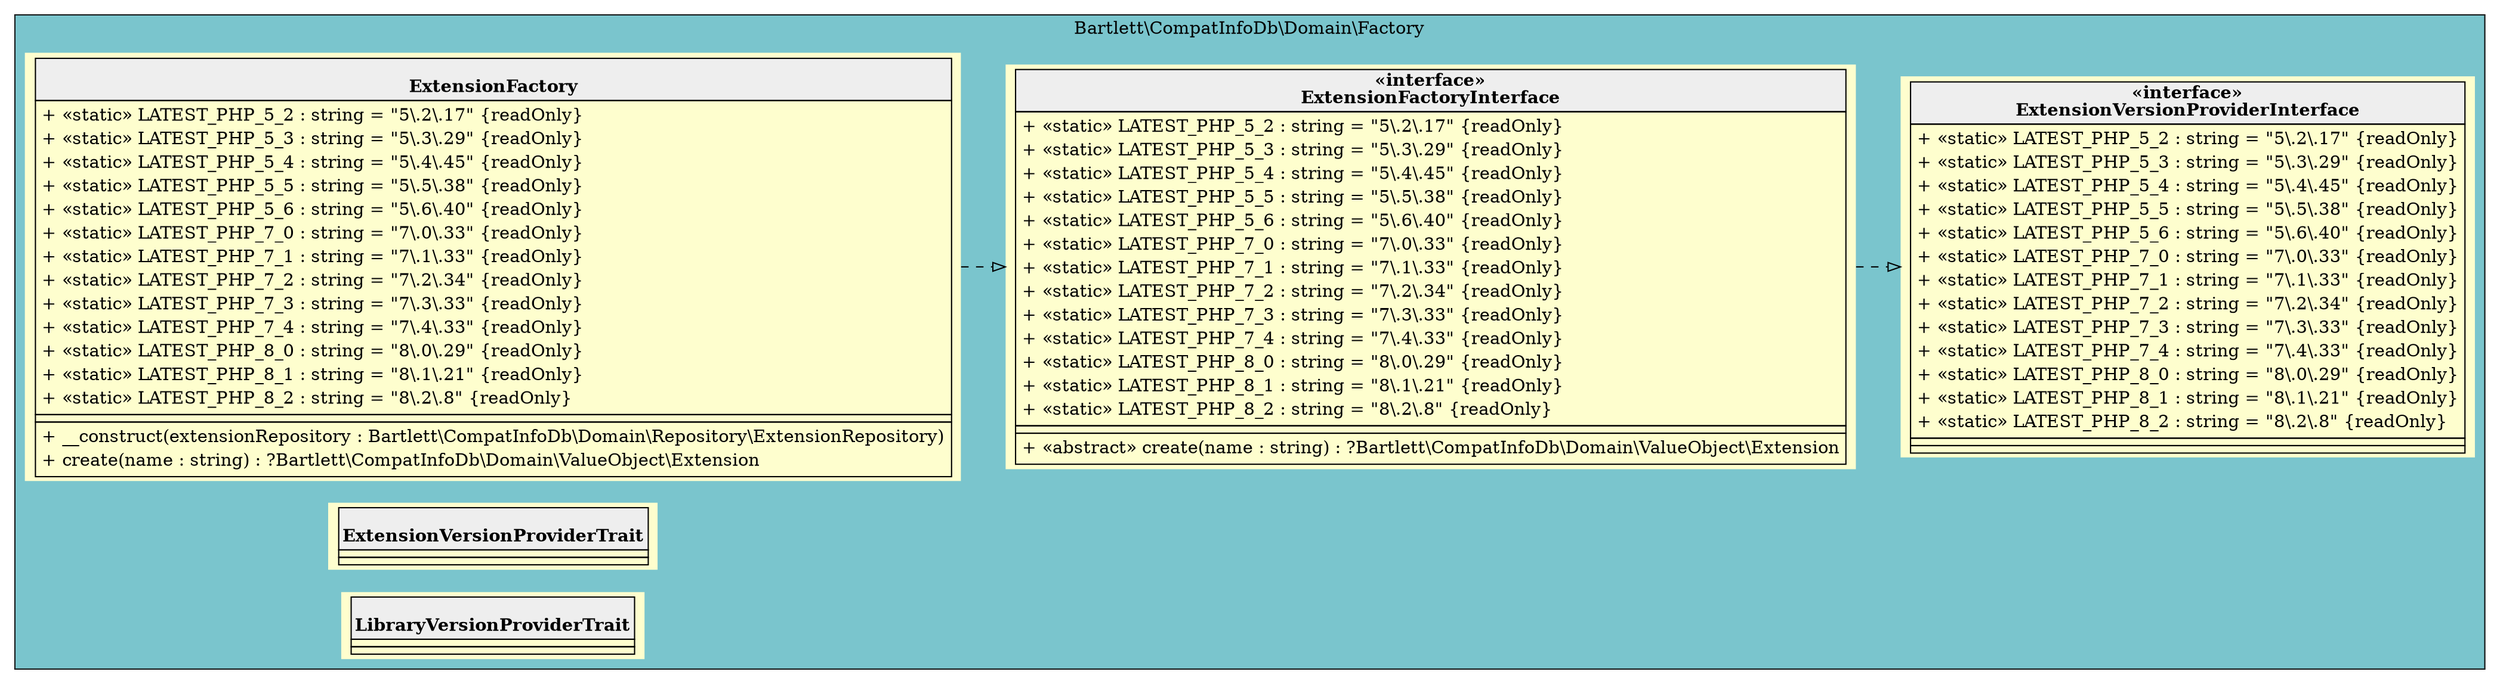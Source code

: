 digraph {
  graph [rankdir="LR" bgcolor="transparent"]
  node [fillcolor="#FEFECE" style="filled"]
  subgraph cluster_0 {
    graph [bgcolor="cadetblue3"]
    label = "Bartlett\\CompatInfoDb\\Domain\\Factory"
    "Bartlett\\CompatInfoDb\\Domain\\Factory\\ExtensionFactory" [shape="none" label=<
<table cellspacing="0" border="0" cellborder="1">
    <tr><td bgcolor="#eeeeee"><b><br/>ExtensionFactory</b></td></tr>
    <tr><td><table border="0" cellspacing="0" cellpadding="2">
    <tr><td align="left">+ «static» LATEST_PHP_5_2 : string = "5\.2\.17" {readOnly}</td></tr>
    <tr><td align="left">+ «static» LATEST_PHP_5_3 : string = "5\.3\.29" {readOnly}</td></tr>
    <tr><td align="left">+ «static» LATEST_PHP_5_4 : string = "5\.4\.45" {readOnly}</td></tr>
    <tr><td align="left">+ «static» LATEST_PHP_5_5 : string = "5\.5\.38" {readOnly}</td></tr>
    <tr><td align="left">+ «static» LATEST_PHP_5_6 : string = "5\.6\.40" {readOnly}</td></tr>
    <tr><td align="left">+ «static» LATEST_PHP_7_0 : string = "7\.0\.33" {readOnly}</td></tr>
    <tr><td align="left">+ «static» LATEST_PHP_7_1 : string = "7\.1\.33" {readOnly}</td></tr>
    <tr><td align="left">+ «static» LATEST_PHP_7_2 : string = "7\.2\.34" {readOnly}</td></tr>
    <tr><td align="left">+ «static» LATEST_PHP_7_3 : string = "7\.3\.33" {readOnly}</td></tr>
    <tr><td align="left">+ «static» LATEST_PHP_7_4 : string = "7\.4\.33" {readOnly}</td></tr>
    <tr><td align="left">+ «static» LATEST_PHP_8_0 : string = "8\.0\.29" {readOnly}</td></tr>
    <tr><td align="left">+ «static» LATEST_PHP_8_1 : string = "8\.1\.21" {readOnly}</td></tr>
    <tr><td align="left">+ «static» LATEST_PHP_8_2 : string = "8\.2\.8" {readOnly}</td></tr>
</table></td></tr>
    <tr><td></td></tr>
    <tr><td><table border="0" cellspacing="0" cellpadding="2">
    <tr><td align="left">+ __construct(extensionRepository : Bartlett\\CompatInfoDb\\Domain\\Repository\\ExtensionRepository)</td></tr>
    <tr><td align="left">+ create(name : string) : ?Bartlett\\CompatInfoDb\\Domain\\ValueObject\\Extension</td></tr>
</table></td></tr>
</table>>]
    "Bartlett\\CompatInfoDb\\Domain\\Factory\\ExtensionFactoryInterface" [shape="none" label=<
<table cellspacing="0" border="0" cellborder="1">
    <tr><td bgcolor="#eeeeee"><b>«interface»<br/>ExtensionFactoryInterface</b></td></tr>
    <tr><td><table border="0" cellspacing="0" cellpadding="2">
    <tr><td align="left">+ «static» LATEST_PHP_5_2 : string = "5\.2\.17" {readOnly}</td></tr>
    <tr><td align="left">+ «static» LATEST_PHP_5_3 : string = "5\.3\.29" {readOnly}</td></tr>
    <tr><td align="left">+ «static» LATEST_PHP_5_4 : string = "5\.4\.45" {readOnly}</td></tr>
    <tr><td align="left">+ «static» LATEST_PHP_5_5 : string = "5\.5\.38" {readOnly}</td></tr>
    <tr><td align="left">+ «static» LATEST_PHP_5_6 : string = "5\.6\.40" {readOnly}</td></tr>
    <tr><td align="left">+ «static» LATEST_PHP_7_0 : string = "7\.0\.33" {readOnly}</td></tr>
    <tr><td align="left">+ «static» LATEST_PHP_7_1 : string = "7\.1\.33" {readOnly}</td></tr>
    <tr><td align="left">+ «static» LATEST_PHP_7_2 : string = "7\.2\.34" {readOnly}</td></tr>
    <tr><td align="left">+ «static» LATEST_PHP_7_3 : string = "7\.3\.33" {readOnly}</td></tr>
    <tr><td align="left">+ «static» LATEST_PHP_7_4 : string = "7\.4\.33" {readOnly}</td></tr>
    <tr><td align="left">+ «static» LATEST_PHP_8_0 : string = "8\.0\.29" {readOnly}</td></tr>
    <tr><td align="left">+ «static» LATEST_PHP_8_1 : string = "8\.1\.21" {readOnly}</td></tr>
    <tr><td align="left">+ «static» LATEST_PHP_8_2 : string = "8\.2\.8" {readOnly}</td></tr>
</table></td></tr>
    <tr><td></td></tr>
    <tr><td><table border="0" cellspacing="0" cellpadding="2">
    <tr><td align="left">+ «abstract» create(name : string) : ?Bartlett\\CompatInfoDb\\Domain\\ValueObject\\Extension</td></tr>
</table></td></tr>
</table>>]
    "Bartlett\\CompatInfoDb\\Domain\\Factory\\ExtensionVersionProviderInterface" [shape="none" label=<
<table cellspacing="0" border="0" cellborder="1">
    <tr><td bgcolor="#eeeeee"><b>«interface»<br/>ExtensionVersionProviderInterface</b></td></tr>
    <tr><td><table border="0" cellspacing="0" cellpadding="2">
    <tr><td align="left">+ «static» LATEST_PHP_5_2 : string = "5\.2\.17" {readOnly}</td></tr>
    <tr><td align="left">+ «static» LATEST_PHP_5_3 : string = "5\.3\.29" {readOnly}</td></tr>
    <tr><td align="left">+ «static» LATEST_PHP_5_4 : string = "5\.4\.45" {readOnly}</td></tr>
    <tr><td align="left">+ «static» LATEST_PHP_5_5 : string = "5\.5\.38" {readOnly}</td></tr>
    <tr><td align="left">+ «static» LATEST_PHP_5_6 : string = "5\.6\.40" {readOnly}</td></tr>
    <tr><td align="left">+ «static» LATEST_PHP_7_0 : string = "7\.0\.33" {readOnly}</td></tr>
    <tr><td align="left">+ «static» LATEST_PHP_7_1 : string = "7\.1\.33" {readOnly}</td></tr>
    <tr><td align="left">+ «static» LATEST_PHP_7_2 : string = "7\.2\.34" {readOnly}</td></tr>
    <tr><td align="left">+ «static» LATEST_PHP_7_3 : string = "7\.3\.33" {readOnly}</td></tr>
    <tr><td align="left">+ «static» LATEST_PHP_7_4 : string = "7\.4\.33" {readOnly}</td></tr>
    <tr><td align="left">+ «static» LATEST_PHP_8_0 : string = "8\.0\.29" {readOnly}</td></tr>
    <tr><td align="left">+ «static» LATEST_PHP_8_1 : string = "8\.1\.21" {readOnly}</td></tr>
    <tr><td align="left">+ «static» LATEST_PHP_8_2 : string = "8\.2\.8" {readOnly}</td></tr>
</table></td></tr>
    <tr><td></td></tr>
    <tr><td></td></tr>
</table>>]
    "Bartlett\\CompatInfoDb\\Domain\\Factory\\ExtensionVersionProviderTrait" [shape="none" label=<
<table cellspacing="0" border="0" cellborder="1">
    <tr><td bgcolor="#eeeeee"><b><br/>ExtensionVersionProviderTrait</b></td></tr>
    <tr><td></td></tr>
    <tr><td></td></tr>
</table>>]
    "Bartlett\\CompatInfoDb\\Domain\\Factory\\LibraryVersionProviderTrait" [shape="none" label=<
<table cellspacing="0" border="0" cellborder="1">
    <tr><td bgcolor="#eeeeee"><b><br/>LibraryVersionProviderTrait</b></td></tr>
    <tr><td></td></tr>
    <tr><td></td></tr>
</table>>]
  }
  "Bartlett\\CompatInfoDb\\Domain\\Factory\\ExtensionFactoryInterface" -> "Bartlett\\CompatInfoDb\\Domain\\Factory\\ExtensionVersionProviderInterface" [arrowhead="empty" style="dashed"]
  "Bartlett\\CompatInfoDb\\Domain\\Factory\\ExtensionFactory" -> "Bartlett\\CompatInfoDb\\Domain\\Factory\\ExtensionFactoryInterface" [arrowhead="empty" style="dashed"]
}
